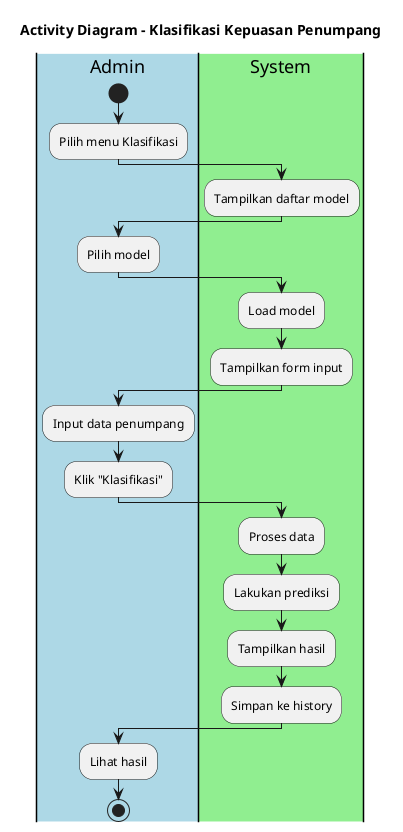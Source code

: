 @startuml Classify Data Activity Diagram
title Activity Diagram - Klasifikasi Kepuasan Penumpang

|#LightBlue|Admin|
start
:Pilih menu Klasifikasi;

|#LightGreen|System|
:Tampilkan daftar model;

|Admin|
:Pilih model;

|System|
:Load model;
:Tampilkan form input;

|Admin|
:Input data penumpang;
:Klik "Klasifikasi";

|System|
:Proses data;
:Lakukan prediksi;
:Tampilkan hasil;
:Simpan ke history;

|Admin|
:Lihat hasil;

stop
@enduml
